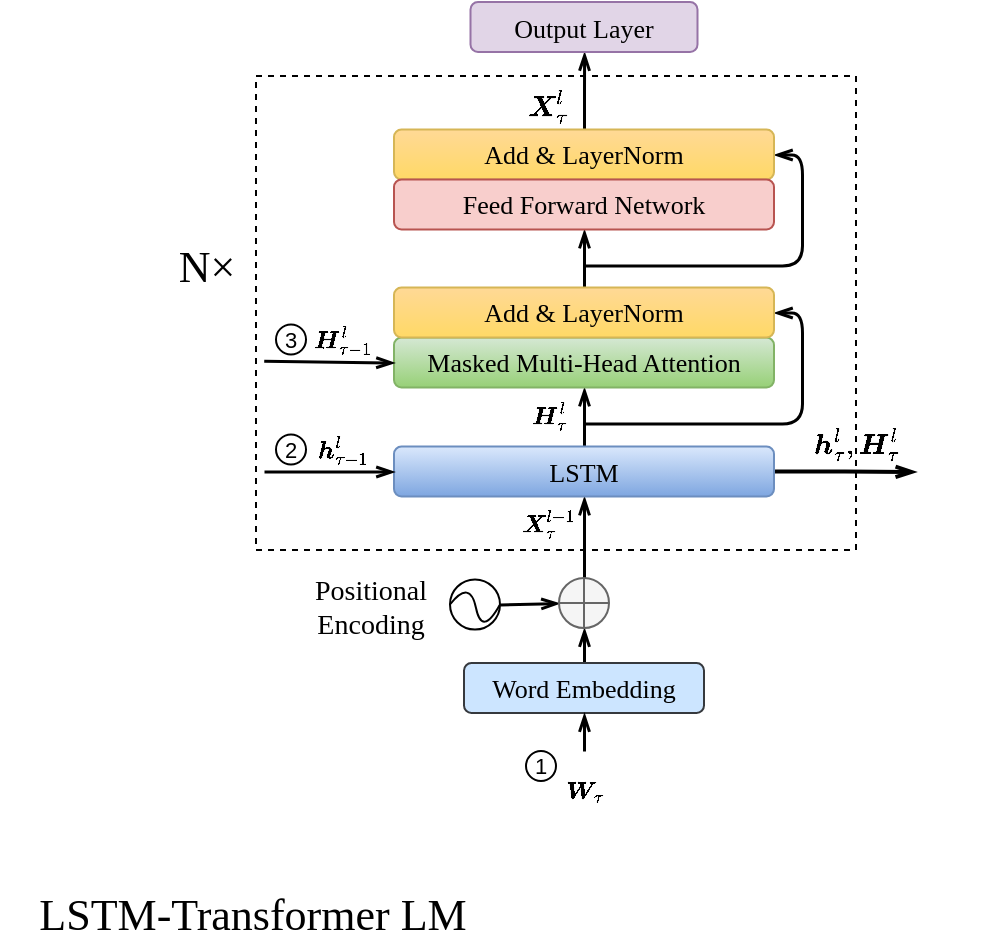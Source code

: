 <mxfile version="16.6.1" type="github">
  <diagram id="z0HHgGlnCuGLutk6PVgF" name="Page-1">
    <mxGraphModel dx="1638" dy="538" grid="1" gridSize="10" guides="1" tooltips="1" connect="1" arrows="1" fold="1" page="1" pageScale="1" pageWidth="850" pageHeight="1100" math="1" shadow="0">
      <root>
        <mxCell id="0" />
        <mxCell id="1" parent="0" />
        <mxCell id="CTJLBTLDGU4M1NpmP4fn-86" value="" style="rounded=0;whiteSpace=wrap;html=1;shadow=0;glass=0;dashed=1;sketch=0;fillColor=none;fontFamily=Georgia;" parent="1" vertex="1">
          <mxGeometry x="-300" y="220" width="300" height="237" as="geometry" />
        </mxCell>
        <mxCell id="CTJLBTLDGU4M1NpmP4fn-3" style="edgeStyle=orthogonalEdgeStyle;rounded=0;orthogonalLoop=1;jettySize=auto;html=1;entryX=0.5;entryY=1;entryDx=0;entryDy=0;strokeWidth=1.5;endArrow=openThin;endFill=0;exitX=0.5;exitY=0;exitDx=0;exitDy=0;fontFamily=Georgia;" parent="1" source="iIbkzB-FwA6yvQ0Qt3dR-1" target="CTJLBTLDGU4M1NpmP4fn-2" edge="1">
          <mxGeometry relative="1" as="geometry">
            <mxPoint x="-136" y="434.75" as="sourcePoint" />
          </mxGeometry>
        </mxCell>
        <mxCell id="CTJLBTLDGU4M1NpmP4fn-2" value="&lt;font style=&quot;font-size: 13px&quot;&gt;Masked Multi-Head Attention&lt;/font&gt;" style="rounded=1;whiteSpace=wrap;html=1;fillColor=#d5e8d4;strokeColor=#82b366;gradientColor=#97d077;fontFamily=Georgia;" parent="1" vertex="1">
          <mxGeometry x="-231" y="350.75" width="190" height="25" as="geometry" />
        </mxCell>
        <mxCell id="CTJLBTLDGU4M1NpmP4fn-4" value="" style="edgeStyle=elbowEdgeStyle;elbow=horizontal;endArrow=openThin;html=1;strokeWidth=1.5;entryX=1;entryY=0.5;entryDx=0;entryDy=0;endFill=0;fontFamily=Georgia;" parent="1" target="CTJLBTLDGU4M1NpmP4fn-7" edge="1">
          <mxGeometry width="50" height="50" relative="1" as="geometry">
            <mxPoint x="-136" y="393.75" as="sourcePoint" />
            <mxPoint x="-126.0" y="386.75" as="targetPoint" />
            <Array as="points">
              <mxPoint x="-27" y="413.75" />
              <mxPoint x="34" y="447.75" />
            </Array>
          </mxGeometry>
        </mxCell>
        <mxCell id="CTJLBTLDGU4M1NpmP4fn-11" style="edgeStyle=orthogonalEdgeStyle;rounded=0;orthogonalLoop=1;jettySize=auto;html=1;exitX=0.5;exitY=0;exitDx=0;exitDy=0;entryX=0.5;entryY=1;entryDx=0;entryDy=0;endArrow=openThin;endFill=0;strokeWidth=1.5;fontFamily=Georgia;" parent="1" source="CTJLBTLDGU4M1NpmP4fn-7" target="CTJLBTLDGU4M1NpmP4fn-10" edge="1">
          <mxGeometry relative="1" as="geometry" />
        </mxCell>
        <mxCell id="CTJLBTLDGU4M1NpmP4fn-7" value="&lt;font style=&quot;font-size: 13px&quot;&gt;Add &amp;amp; LayerNorm&lt;/font&gt;" style="rounded=1;whiteSpace=wrap;html=1;fillColor=#FFD996;strokeColor=#d6b656;fontFamily=Georgia;gradientColor=#FFD966;" parent="1" vertex="1">
          <mxGeometry x="-231" y="325.75" width="190" height="25" as="geometry" />
        </mxCell>
        <mxCell id="CTJLBTLDGU4M1NpmP4fn-14" value="" style="edgeStyle=elbowEdgeStyle;elbow=horizontal;endArrow=openThin;html=1;strokeWidth=1.5;endFill=0;entryX=1;entryY=0.5;entryDx=0;entryDy=0;fontFamily=Georgia;" parent="1" target="CTJLBTLDGU4M1NpmP4fn-15" edge="1">
          <mxGeometry width="50" height="50" relative="1" as="geometry">
            <mxPoint x="-136" y="314.75" as="sourcePoint" />
            <mxPoint x="-126.0" y="273.75" as="targetPoint" />
            <Array as="points">
              <mxPoint x="-27" y="311.75" />
            </Array>
          </mxGeometry>
        </mxCell>
        <mxCell id="CTJLBTLDGU4M1NpmP4fn-18" style="edgeStyle=orthogonalEdgeStyle;rounded=0;orthogonalLoop=1;jettySize=auto;html=1;exitX=0.5;exitY=0;exitDx=0;exitDy=0;endArrow=openThin;endFill=0;strokeWidth=1.5;fontFamily=Georgia;" parent="1" source="CTJLBTLDGU4M1NpmP4fn-15" edge="1" target="IyFWRD1OJdr2gIB2jrgP-10">
          <mxGeometry relative="1" as="geometry">
            <mxPoint x="-136" y="210" as="targetPoint" />
          </mxGeometry>
        </mxCell>
        <mxCell id="CTJLBTLDGU4M1NpmP4fn-15" value="&lt;span style=&quot;font-size: 13px&quot;&gt;Add &amp;amp; LayerNorm&lt;/span&gt;" style="rounded=1;whiteSpace=wrap;html=1;fillColor=#FFD996;strokeColor=#d6b656;fontFamily=Georgia;gradientColor=#ffd966;" parent="1" vertex="1">
          <mxGeometry x="-231" y="246.75" width="190" height="25" as="geometry" />
        </mxCell>
        <mxCell id="CTJLBTLDGU4M1NpmP4fn-29" value="&lt;span style=&quot;font-size: 14px&quot;&gt;$$\boldsymbol X^{l}_\tau$$&lt;/span&gt;" style="text;html=1;align=center;verticalAlign=middle;resizable=0;points=[];autosize=1;strokeColor=none;fontFamily=Georgia;" parent="1" vertex="1">
          <mxGeometry x="-254" y="224.75" width="200" height="20" as="geometry" />
        </mxCell>
        <mxCell id="CTJLBTLDGU4M1NpmP4fn-10" value="&lt;font style=&quot;font-size: 13px&quot;&gt;Feed Forward Network&lt;/font&gt;" style="rounded=1;whiteSpace=wrap;html=1;fillColor=#f8cecc;strokeColor=#b85450;fontFamily=Georgia;" parent="1" vertex="1">
          <mxGeometry x="-231" y="271.75" width="190" height="25" as="geometry" />
        </mxCell>
        <mxCell id="CTJLBTLDGU4M1NpmP4fn-75" style="edgeStyle=none;rounded=0;orthogonalLoop=1;jettySize=auto;html=1;exitX=0.5;exitY=0;exitDx=0;exitDy=0;entryX=0.5;entryY=1;entryDx=0;entryDy=0;endArrow=openThin;endFill=0;strokeWidth=1.5;fontFamily=Georgia;" parent="1" source="CTJLBTLDGU4M1NpmP4fn-62" target="CTJLBTLDGU4M1NpmP4fn-72" edge="1">
          <mxGeometry relative="1" as="geometry" />
        </mxCell>
        <mxCell id="CTJLBTLDGU4M1NpmP4fn-62" value="&lt;font style=&quot;font-size: 13px;&quot;&gt;Word Embedding&lt;/font&gt;" style="rounded=1;whiteSpace=wrap;html=1;fillColor=#cce5ff;strokeColor=#36393d;fontSize=13;fontFamily=Georgia;" parent="1" vertex="1">
          <mxGeometry x="-196" y="513.5" width="120" height="25" as="geometry" />
        </mxCell>
        <mxCell id="CTJLBTLDGU4M1NpmP4fn-64" value="" style="endArrow=openThin;html=1;strokeWidth=1.5;entryX=0.5;entryY=1;entryDx=0;entryDy=0;endFill=0;fontFamily=Georgia;" parent="1" target="CTJLBTLDGU4M1NpmP4fn-62" edge="1">
          <mxGeometry width="50" height="50" relative="1" as="geometry">
            <mxPoint x="-136" y="557.5" as="sourcePoint" />
            <mxPoint x="-136.0" y="559.5" as="targetPoint" />
          </mxGeometry>
        </mxCell>
        <mxCell id="CTJLBTLDGU4M1NpmP4fn-90" style="edgeStyle=none;rounded=0;orthogonalLoop=1;jettySize=auto;html=1;exitX=1;exitY=0.5;exitDx=0;exitDy=0;entryX=0;entryY=0.5;entryDx=0;entryDy=0;endArrow=openThin;endFill=0;strokeWidth=1.5;fontFamily=Georgia;" parent="1" source="CTJLBTLDGU4M1NpmP4fn-65" target="CTJLBTLDGU4M1NpmP4fn-72" edge="1">
          <mxGeometry relative="1" as="geometry" />
        </mxCell>
        <mxCell id="CTJLBTLDGU4M1NpmP4fn-65" value="" style="ellipse;whiteSpace=wrap;html=1;aspect=fixed;rounded=0;shadow=0;glass=0;sketch=0;strokeColor=#000000;fillColor=none;gradientColor=none;fontFamily=Georgia;" parent="1" vertex="1">
          <mxGeometry x="-203" y="471.75" width="25" height="25" as="geometry" />
        </mxCell>
        <mxCell id="CTJLBTLDGU4M1NpmP4fn-69" value="" style="curved=1;endArrow=none;html=1;strokeWidth=1;exitX=0;exitY=0.5;exitDx=0;exitDy=0;entryX=1;entryY=0.5;entryDx=0;entryDy=0;endFill=0;fontFamily=Georgia;" parent="1" source="CTJLBTLDGU4M1NpmP4fn-65" target="CTJLBTLDGU4M1NpmP4fn-65" edge="1">
          <mxGeometry width="50" height="50" relative="1" as="geometry">
            <mxPoint x="-193" y="526.25" as="sourcePoint" />
            <mxPoint x="-143" y="476.25" as="targetPoint" />
            <Array as="points">
              <mxPoint x="-193" y="471.5" />
              <mxPoint x="-187" y="500.5" />
            </Array>
          </mxGeometry>
        </mxCell>
        <mxCell id="CTJLBTLDGU4M1NpmP4fn-71" value="&lt;font style=&quot;font-size: 14px&quot;&gt;Positional&lt;br&gt;Encoding&lt;/font&gt;" style="text;html=1;align=center;verticalAlign=middle;resizable=0;points=[];autosize=1;strokeColor=none;fontFamily=Georgia;" parent="1" vertex="1">
          <mxGeometry x="-283" y="466" width="80" height="40" as="geometry" />
        </mxCell>
        <mxCell id="CTJLBTLDGU4M1NpmP4fn-81" style="edgeStyle=none;rounded=0;orthogonalLoop=1;jettySize=auto;html=1;exitX=0.5;exitY=0;exitDx=0;exitDy=0;endArrow=openThin;endFill=0;strokeWidth=1.5;fontFamily=Georgia;entryX=0.5;entryY=1;entryDx=0;entryDy=0;" parent="1" source="CTJLBTLDGU4M1NpmP4fn-72" target="iIbkzB-FwA6yvQ0Qt3dR-1" edge="1">
          <mxGeometry relative="1" as="geometry">
            <mxPoint x="-100" y="480" as="targetPoint" />
          </mxGeometry>
        </mxCell>
        <mxCell id="CTJLBTLDGU4M1NpmP4fn-72" value="" style="shape=orEllipse;perimeter=ellipsePerimeter;whiteSpace=wrap;html=1;backgroundOutline=1;fillColor=#f5f5f5;strokeColor=#666666;fontColor=#333333;fontFamily=Georgia;" parent="1" vertex="1">
          <mxGeometry x="-148.5" y="471" width="25" height="25" as="geometry" />
        </mxCell>
        <mxCell id="CTJLBTLDGU4M1NpmP4fn-84" value="&lt;font style=&quot;font-size: 22px&quot;&gt;N×&lt;/font&gt;" style="text;html=1;align=center;verticalAlign=middle;resizable=0;points=[];autosize=1;strokeColor=none;fontFamily=Georgia;" parent="1" vertex="1">
          <mxGeometry x="-350" y="305.75" width="50" height="20" as="geometry" />
        </mxCell>
        <mxCell id="CTJLBTLDGU4M1NpmP4fn-92" value="&lt;font style=&quot;font-size: 22px&quot;&gt;LSTM-Transformer LM&lt;/font&gt;" style="text;html=1;align=center;verticalAlign=middle;resizable=0;points=[];autosize=1;strokeColor=none;fontFamily=Georgia;" parent="1" vertex="1">
          <mxGeometry x="-427.5" y="630" width="250" height="20" as="geometry" />
        </mxCell>
        <mxCell id="IyFWRD1OJdr2gIB2jrgP-5" style="edgeStyle=orthogonalEdgeStyle;rounded=0;orthogonalLoop=1;jettySize=auto;html=1;exitX=1;exitY=0.5;exitDx=0;exitDy=0;fontSize=11;endArrow=openThin;endFill=0;strokeWidth=2;" edge="1" parent="1" source="iIbkzB-FwA6yvQ0Qt3dR-1">
          <mxGeometry relative="1" as="geometry">
            <mxPoint x="30" y="418" as="targetPoint" />
          </mxGeometry>
        </mxCell>
        <mxCell id="iIbkzB-FwA6yvQ0Qt3dR-1" value="&lt;font style=&quot;font-size: 13px&quot;&gt;LSTM&lt;/font&gt;" style="rounded=1;whiteSpace=wrap;html=1;fillColor=#dae8fc;strokeColor=#6c8ebf;gradientColor=#7ea6e0;fontFamily=Georgia;" parent="1" vertex="1">
          <mxGeometry x="-231" y="405.25" width="190" height="25" as="geometry" />
        </mxCell>
        <mxCell id="iIbkzB-FwA6yvQ0Qt3dR-6" value="" style="endArrow=openThin;html=1;rounded=0;fontSize=12;strokeWidth=1.5;endFill=0;exitX=0.294;exitY=1.03;exitDx=0;exitDy=0;exitPerimeter=0;entryX=0;entryY=0.5;entryDx=0;entryDy=0;fontFamily=Georgia;" parent="1" target="CTJLBTLDGU4M1NpmP4fn-2" edge="1" source="iIbkzB-FwA6yvQ0Qt3dR-8">
          <mxGeometry width="50" height="50" relative="1" as="geometry">
            <mxPoint x="-277" y="362.87" as="sourcePoint" />
            <mxPoint x="-247" y="363.75" as="targetPoint" />
          </mxGeometry>
        </mxCell>
        <mxCell id="iIbkzB-FwA6yvQ0Qt3dR-7" value="" style="endArrow=openThin;html=1;rounded=0;fontSize=12;strokeWidth=1.5;exitX=0.07;exitY=0.883;exitDx=0;exitDy=0;exitPerimeter=0;endFill=0;entryX=0;entryY=0.5;entryDx=0;entryDy=0;fontFamily=Georgia;" parent="1" target="iIbkzB-FwA6yvQ0Qt3dR-1" edge="1">
          <mxGeometry width="50" height="50" relative="1" as="geometry">
            <mxPoint x="-296" y="417.74" as="sourcePoint" />
            <mxPoint x="-227" y="417.75" as="targetPoint" />
          </mxGeometry>
        </mxCell>
        <mxCell id="iIbkzB-FwA6yvQ0Qt3dR-8" value="$$\boldsymbol H^l_{\tau-1}$$" style="text;html=1;align=center;verticalAlign=middle;resizable=0;points=[];autosize=1;strokeColor=none;fillColor=none;fontSize=12;fontFamily=Georgia;" parent="1" vertex="1">
          <mxGeometry x="-352" y="341.75" width="190" height="20" as="geometry" />
        </mxCell>
        <mxCell id="iIbkzB-FwA6yvQ0Qt3dR-9" value="$$\boldsymbol &lt;br&gt;h^l_{\tau-1}$$" style="text;html=1;align=center;verticalAlign=middle;resizable=0;points=[];autosize=1;strokeColor=none;fillColor=none;fontSize=12;fontFamily=Georgia;" parent="1" vertex="1">
          <mxGeometry x="-307" y="392.25" width="100" height="30" as="geometry" />
        </mxCell>
        <mxCell id="iIbkzB-FwA6yvQ0Qt3dR-11" value="$$\boldsymbol H^l_{\tau}$$" style="text;html=1;align=center;verticalAlign=middle;resizable=0;points=[];autosize=1;strokeColor=none;fillColor=none;fontSize=12;fontFamily=Georgia;" parent="1" vertex="1">
          <mxGeometry x="-244" y="379.75" width="180" height="20" as="geometry" />
        </mxCell>
        <mxCell id="iIbkzB-FwA6yvQ0Qt3dR-12" value="$$\boldsymbol X^{l-1}_{\tau}$$" style="text;html=1;align=center;verticalAlign=middle;resizable=0;points=[];autosize=1;strokeColor=none;fillColor=none;fontSize=12;fontFamily=Georgia;" parent="1" vertex="1">
          <mxGeometry x="-254" y="434.25" width="200" height="20" as="geometry" />
        </mxCell>
        <mxCell id="IyFWRD1OJdr2gIB2jrgP-1" value="$$\boldsymbol W_{\tau}$$" style="text;html=1;align=center;verticalAlign=middle;resizable=0;points=[];autosize=1;strokeColor=none;fillColor=none;fontSize=12;fontFamily=Georgia;" vertex="1" parent="1">
          <mxGeometry x="-221" y="566.5" width="170" height="20" as="geometry" />
        </mxCell>
        <mxCell id="IyFWRD1OJdr2gIB2jrgP-2" value="&lt;font style=&quot;font-size: 11px&quot;&gt;1&lt;/font&gt;" style="ellipse;whiteSpace=wrap;html=1;aspect=fixed;" vertex="1" parent="1">
          <mxGeometry x="-165" y="557.5" width="15" height="15" as="geometry" />
        </mxCell>
        <mxCell id="IyFWRD1OJdr2gIB2jrgP-3" value="&lt;font style=&quot;font-size: 11px&quot;&gt;3&lt;/font&gt;" style="ellipse;whiteSpace=wrap;html=1;aspect=fixed;" vertex="1" parent="1">
          <mxGeometry x="-290" y="344.25" width="15" height="15" as="geometry" />
        </mxCell>
        <mxCell id="IyFWRD1OJdr2gIB2jrgP-4" value="&lt;font style=&quot;font-size: 11px&quot;&gt;2&lt;/font&gt;" style="ellipse;whiteSpace=wrap;html=1;aspect=fixed;" vertex="1" parent="1">
          <mxGeometry x="-290" y="399.25" width="15" height="15" as="geometry" />
        </mxCell>
        <mxCell id="IyFWRD1OJdr2gIB2jrgP-7" value="$$\boldsymbol h^l_{\tau}, &lt;br&gt;\boldsymbol H^l_{\tau}$$" style="text;html=1;align=center;verticalAlign=middle;resizable=0;points=[];autosize=1;strokeColor=none;fillColor=none;fontSize=12;" vertex="1" parent="1">
          <mxGeometry x="-75" y="389.25" width="150" height="30" as="geometry" />
        </mxCell>
        <mxCell id="IyFWRD1OJdr2gIB2jrgP-10" value="&lt;span style=&quot;font-size: 13px;&quot;&gt;Output Layer&lt;/span&gt;" style="rounded=1;whiteSpace=wrap;html=1;fillColor=#e1d5e7;strokeColor=#9673a6;fontSize=13;fontFamily=Georgia;" vertex="1" parent="1">
          <mxGeometry x="-192.75" y="183" width="113.5" height="25" as="geometry" />
        </mxCell>
      </root>
    </mxGraphModel>
  </diagram>
</mxfile>
